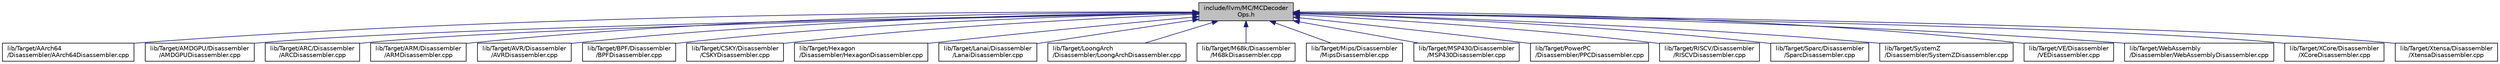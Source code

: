digraph "include/llvm/MC/MCDecoderOps.h"
{
 // LATEX_PDF_SIZE
  bgcolor="transparent";
  edge [fontname="Helvetica",fontsize="10",labelfontname="Helvetica",labelfontsize="10"];
  node [fontname="Helvetica",fontsize="10",shape=record];
  Node1 [label="include/llvm/MC/MCDecoder\lOps.h",height=0.2,width=0.4,color="black", fillcolor="grey75", style="filled", fontcolor="black",tooltip=" "];
  Node1 -> Node2 [dir="back",color="midnightblue",fontsize="10",style="solid",fontname="Helvetica"];
  Node2 [label="lib/Target/AArch64\l/Disassembler/AArch64Disassembler.cpp",height=0.2,width=0.4,color="black",URL="$AArch64Disassembler_8cpp.html",tooltip=" "];
  Node1 -> Node3 [dir="back",color="midnightblue",fontsize="10",style="solid",fontname="Helvetica"];
  Node3 [label="lib/Target/AMDGPU/Disassembler\l/AMDGPUDisassembler.cpp",height=0.2,width=0.4,color="black",URL="$AMDGPUDisassembler_8cpp.html",tooltip=" "];
  Node1 -> Node4 [dir="back",color="midnightblue",fontsize="10",style="solid",fontname="Helvetica"];
  Node4 [label="lib/Target/ARC/Disassembler\l/ARCDisassembler.cpp",height=0.2,width=0.4,color="black",URL="$ARCDisassembler_8cpp.html",tooltip=" "];
  Node1 -> Node5 [dir="back",color="midnightblue",fontsize="10",style="solid",fontname="Helvetica"];
  Node5 [label="lib/Target/ARM/Disassembler\l/ARMDisassembler.cpp",height=0.2,width=0.4,color="black",URL="$ARMDisassembler_8cpp.html",tooltip=" "];
  Node1 -> Node6 [dir="back",color="midnightblue",fontsize="10",style="solid",fontname="Helvetica"];
  Node6 [label="lib/Target/AVR/Disassembler\l/AVRDisassembler.cpp",height=0.2,width=0.4,color="black",URL="$AVRDisassembler_8cpp.html",tooltip=" "];
  Node1 -> Node7 [dir="back",color="midnightblue",fontsize="10",style="solid",fontname="Helvetica"];
  Node7 [label="lib/Target/BPF/Disassembler\l/BPFDisassembler.cpp",height=0.2,width=0.4,color="black",URL="$BPFDisassembler_8cpp.html",tooltip=" "];
  Node1 -> Node8 [dir="back",color="midnightblue",fontsize="10",style="solid",fontname="Helvetica"];
  Node8 [label="lib/Target/CSKY/Disassembler\l/CSKYDisassembler.cpp",height=0.2,width=0.4,color="black",URL="$CSKYDisassembler_8cpp.html",tooltip=" "];
  Node1 -> Node9 [dir="back",color="midnightblue",fontsize="10",style="solid",fontname="Helvetica"];
  Node9 [label="lib/Target/Hexagon\l/Disassembler/HexagonDisassembler.cpp",height=0.2,width=0.4,color="black",URL="$HexagonDisassembler_8cpp.html",tooltip=" "];
  Node1 -> Node10 [dir="back",color="midnightblue",fontsize="10",style="solid",fontname="Helvetica"];
  Node10 [label="lib/Target/Lanai/Disassembler\l/LanaiDisassembler.cpp",height=0.2,width=0.4,color="black",URL="$LanaiDisassembler_8cpp.html",tooltip=" "];
  Node1 -> Node11 [dir="back",color="midnightblue",fontsize="10",style="solid",fontname="Helvetica"];
  Node11 [label="lib/Target/LoongArch\l/Disassembler/LoongArchDisassembler.cpp",height=0.2,width=0.4,color="black",URL="$LoongArchDisassembler_8cpp.html",tooltip=" "];
  Node1 -> Node12 [dir="back",color="midnightblue",fontsize="10",style="solid",fontname="Helvetica"];
  Node12 [label="lib/Target/M68k/Disassembler\l/M68kDisassembler.cpp",height=0.2,width=0.4,color="black",URL="$M68kDisassembler_8cpp.html",tooltip=" "];
  Node1 -> Node13 [dir="back",color="midnightblue",fontsize="10",style="solid",fontname="Helvetica"];
  Node13 [label="lib/Target/Mips/Disassembler\l/MipsDisassembler.cpp",height=0.2,width=0.4,color="black",URL="$MipsDisassembler_8cpp.html",tooltip=" "];
  Node1 -> Node14 [dir="back",color="midnightblue",fontsize="10",style="solid",fontname="Helvetica"];
  Node14 [label="lib/Target/MSP430/Disassembler\l/MSP430Disassembler.cpp",height=0.2,width=0.4,color="black",URL="$MSP430Disassembler_8cpp.html",tooltip=" "];
  Node1 -> Node15 [dir="back",color="midnightblue",fontsize="10",style="solid",fontname="Helvetica"];
  Node15 [label="lib/Target/PowerPC\l/Disassembler/PPCDisassembler.cpp",height=0.2,width=0.4,color="black",URL="$PPCDisassembler_8cpp.html",tooltip=" "];
  Node1 -> Node16 [dir="back",color="midnightblue",fontsize="10",style="solid",fontname="Helvetica"];
  Node16 [label="lib/Target/RISCV/Disassembler\l/RISCVDisassembler.cpp",height=0.2,width=0.4,color="black",URL="$RISCVDisassembler_8cpp.html",tooltip=" "];
  Node1 -> Node17 [dir="back",color="midnightblue",fontsize="10",style="solid",fontname="Helvetica"];
  Node17 [label="lib/Target/Sparc/Disassembler\l/SparcDisassembler.cpp",height=0.2,width=0.4,color="black",URL="$SparcDisassembler_8cpp.html",tooltip=" "];
  Node1 -> Node18 [dir="back",color="midnightblue",fontsize="10",style="solid",fontname="Helvetica"];
  Node18 [label="lib/Target/SystemZ\l/Disassembler/SystemZDisassembler.cpp",height=0.2,width=0.4,color="black",URL="$SystemZDisassembler_8cpp.html",tooltip=" "];
  Node1 -> Node19 [dir="back",color="midnightblue",fontsize="10",style="solid",fontname="Helvetica"];
  Node19 [label="lib/Target/VE/Disassembler\l/VEDisassembler.cpp",height=0.2,width=0.4,color="black",URL="$VEDisassembler_8cpp.html",tooltip=" "];
  Node1 -> Node20 [dir="back",color="midnightblue",fontsize="10",style="solid",fontname="Helvetica"];
  Node20 [label="lib/Target/WebAssembly\l/Disassembler/WebAssemblyDisassembler.cpp",height=0.2,width=0.4,color="black",URL="$WebAssemblyDisassembler_8cpp.html",tooltip=" "];
  Node1 -> Node21 [dir="back",color="midnightblue",fontsize="10",style="solid",fontname="Helvetica"];
  Node21 [label="lib/Target/XCore/Disassembler\l/XCoreDisassembler.cpp",height=0.2,width=0.4,color="black",URL="$XCoreDisassembler_8cpp.html",tooltip=" "];
  Node1 -> Node22 [dir="back",color="midnightblue",fontsize="10",style="solid",fontname="Helvetica"];
  Node22 [label="lib/Target/Xtensa/Disassembler\l/XtensaDisassembler.cpp",height=0.2,width=0.4,color="black",URL="$XtensaDisassembler_8cpp.html",tooltip=" "];
}
